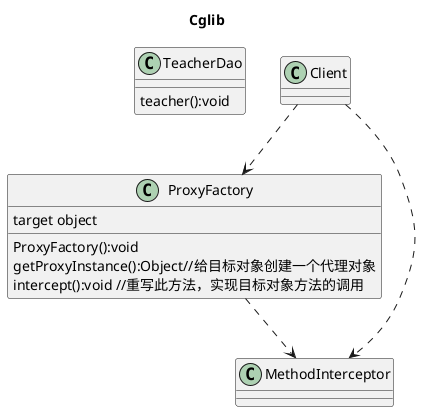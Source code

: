 @startuml
title:Cglib
class TeacherDao{
    teacher():void
}
class ProxyFactory{
    target object
    ProxyFactory():void
    getProxyInstance():Object//给目标对象创建一个代理对象
    intercept():void //重写此方法，实现目标对象方法的调用
}
class MethodInterceptor

ProxyFactory ..> MethodInterceptor
class Client
Client ..> ProxyFactory
Client ..> MethodInterceptor
@enduml